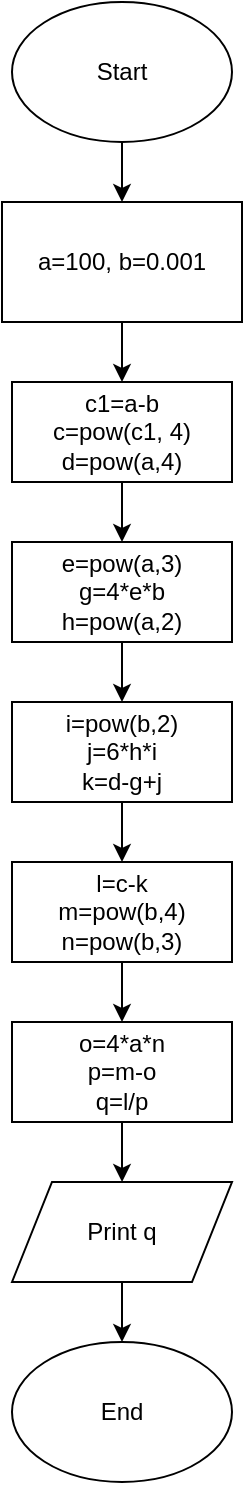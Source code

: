 <mxfile version="24.7.17">
  <diagram name="Page-1" id="bPSbDgsMPfml82DlNvCR">
    <mxGraphModel grid="1" page="1" gridSize="10" guides="1" tooltips="1" connect="1" arrows="1" fold="1" pageScale="1" pageWidth="850" pageHeight="1100" math="0" shadow="0">
      <root>
        <mxCell id="0" />
        <mxCell id="1" parent="0" />
        <mxCell id="aGFe3vrm3fgXxUOh-X1A-2" style="edgeStyle=orthogonalEdgeStyle;rounded=0;orthogonalLoop=1;jettySize=auto;html=1;" edge="1" parent="1" source="aGFe3vrm3fgXxUOh-X1A-1">
          <mxGeometry relative="1" as="geometry">
            <mxPoint x="380" y="160" as="targetPoint" />
          </mxGeometry>
        </mxCell>
        <mxCell id="aGFe3vrm3fgXxUOh-X1A-1" value="Start" style="ellipse;whiteSpace=wrap;html=1;" vertex="1" parent="1">
          <mxGeometry x="325" y="60" width="110" height="70" as="geometry" />
        </mxCell>
        <mxCell id="aGFe3vrm3fgXxUOh-X1A-4" style="edgeStyle=orthogonalEdgeStyle;rounded=0;orthogonalLoop=1;jettySize=auto;html=1;" edge="1" parent="1" source="aGFe3vrm3fgXxUOh-X1A-3">
          <mxGeometry relative="1" as="geometry">
            <mxPoint x="380" y="250" as="targetPoint" />
          </mxGeometry>
        </mxCell>
        <mxCell id="aGFe3vrm3fgXxUOh-X1A-3" value="a=100, b=0.001" style="rounded=0;whiteSpace=wrap;html=1;" vertex="1" parent="1">
          <mxGeometry x="320" y="160" width="120" height="60" as="geometry" />
        </mxCell>
        <mxCell id="aGFe3vrm3fgXxUOh-X1A-6" style="edgeStyle=orthogonalEdgeStyle;rounded=0;orthogonalLoop=1;jettySize=auto;html=1;" edge="1" parent="1" source="aGFe3vrm3fgXxUOh-X1A-5" target="aGFe3vrm3fgXxUOh-X1A-7">
          <mxGeometry relative="1" as="geometry">
            <mxPoint x="380" y="330" as="targetPoint" />
          </mxGeometry>
        </mxCell>
        <mxCell id="aGFe3vrm3fgXxUOh-X1A-5" value="&lt;div&gt;c1=a-b&lt;/div&gt;&lt;div&gt;c=pow(c1, 4)&lt;/div&gt;&lt;div&gt;d=pow(a,4)&lt;br&gt;&lt;/div&gt;" style="rounded=0;whiteSpace=wrap;html=1;" vertex="1" parent="1">
          <mxGeometry x="325" y="250" width="110" height="50" as="geometry" />
        </mxCell>
        <mxCell id="aGFe3vrm3fgXxUOh-X1A-8" style="edgeStyle=orthogonalEdgeStyle;rounded=0;orthogonalLoop=1;jettySize=auto;html=1;" edge="1" parent="1" source="aGFe3vrm3fgXxUOh-X1A-7" target="aGFe3vrm3fgXxUOh-X1A-9">
          <mxGeometry relative="1" as="geometry">
            <mxPoint x="380" y="410" as="targetPoint" />
          </mxGeometry>
        </mxCell>
        <mxCell id="aGFe3vrm3fgXxUOh-X1A-7" value="&lt;div&gt;e=pow(a,3)&lt;/div&gt;&lt;div&gt;g=4*e*b&lt;/div&gt;&lt;div&gt;h=pow(a,2)&lt;br&gt;&lt;/div&gt;" style="rounded=0;whiteSpace=wrap;html=1;" vertex="1" parent="1">
          <mxGeometry x="325" y="330" width="110" height="50" as="geometry" />
        </mxCell>
        <mxCell id="aGFe3vrm3fgXxUOh-X1A-10" style="edgeStyle=orthogonalEdgeStyle;rounded=0;orthogonalLoop=1;jettySize=auto;html=1;" edge="1" parent="1" source="aGFe3vrm3fgXxUOh-X1A-9" target="aGFe3vrm3fgXxUOh-X1A-11">
          <mxGeometry relative="1" as="geometry">
            <mxPoint x="380" y="490" as="targetPoint" />
          </mxGeometry>
        </mxCell>
        <mxCell id="aGFe3vrm3fgXxUOh-X1A-9" value="&lt;div&gt;i=pow(b,2)&lt;/div&gt;&lt;div&gt;j=6*h*i&lt;/div&gt;&lt;div&gt;k=d-g+j&lt;br&gt;&lt;/div&gt;" style="rounded=0;whiteSpace=wrap;html=1;" vertex="1" parent="1">
          <mxGeometry x="325" y="410" width="110" height="50" as="geometry" />
        </mxCell>
        <mxCell id="aGFe3vrm3fgXxUOh-X1A-12" style="edgeStyle=orthogonalEdgeStyle;rounded=0;orthogonalLoop=1;jettySize=auto;html=1;" edge="1" parent="1" source="aGFe3vrm3fgXxUOh-X1A-11">
          <mxGeometry relative="1" as="geometry">
            <mxPoint x="380" y="570" as="targetPoint" />
          </mxGeometry>
        </mxCell>
        <mxCell id="aGFe3vrm3fgXxUOh-X1A-11" value="&lt;div&gt;l=c-k&lt;/div&gt;&lt;div&gt;m=pow(b,4)&lt;/div&gt;&lt;div&gt;n=pow(b,3)&lt;br&gt;&lt;/div&gt;" style="rounded=0;whiteSpace=wrap;html=1;" vertex="1" parent="1">
          <mxGeometry x="325" y="490" width="110" height="50" as="geometry" />
        </mxCell>
        <mxCell id="aGFe3vrm3fgXxUOh-X1A-14" style="edgeStyle=orthogonalEdgeStyle;rounded=0;orthogonalLoop=1;jettySize=auto;html=1;" edge="1" parent="1" source="aGFe3vrm3fgXxUOh-X1A-13">
          <mxGeometry relative="1" as="geometry">
            <mxPoint x="380.034" y="650" as="targetPoint" />
          </mxGeometry>
        </mxCell>
        <mxCell id="aGFe3vrm3fgXxUOh-X1A-13" value="&lt;div&gt;o=4*a*n&lt;/div&gt;&lt;div&gt;p=m-o&lt;/div&gt;&lt;div&gt;q=l/p&lt;br&gt;&lt;/div&gt;" style="rounded=0;whiteSpace=wrap;html=1;" vertex="1" parent="1">
          <mxGeometry x="325" y="570" width="110" height="50" as="geometry" />
        </mxCell>
        <mxCell id="aGFe3vrm3fgXxUOh-X1A-17" style="edgeStyle=orthogonalEdgeStyle;rounded=0;orthogonalLoop=1;jettySize=auto;html=1;" edge="1" parent="1" source="aGFe3vrm3fgXxUOh-X1A-16" target="aGFe3vrm3fgXxUOh-X1A-18">
          <mxGeometry relative="1" as="geometry">
            <mxPoint x="380" y="730" as="targetPoint" />
          </mxGeometry>
        </mxCell>
        <mxCell id="aGFe3vrm3fgXxUOh-X1A-16" value="Print q" style="shape=parallelogram;perimeter=parallelogramPerimeter;whiteSpace=wrap;html=1;fixedSize=1;" vertex="1" parent="1">
          <mxGeometry x="325" y="650" width="110" height="50" as="geometry" />
        </mxCell>
        <mxCell id="aGFe3vrm3fgXxUOh-X1A-18" value="End" style="ellipse;whiteSpace=wrap;html=1;" vertex="1" parent="1">
          <mxGeometry x="325" y="730" width="110" height="70" as="geometry" />
        </mxCell>
      </root>
    </mxGraphModel>
  </diagram>
</mxfile>
